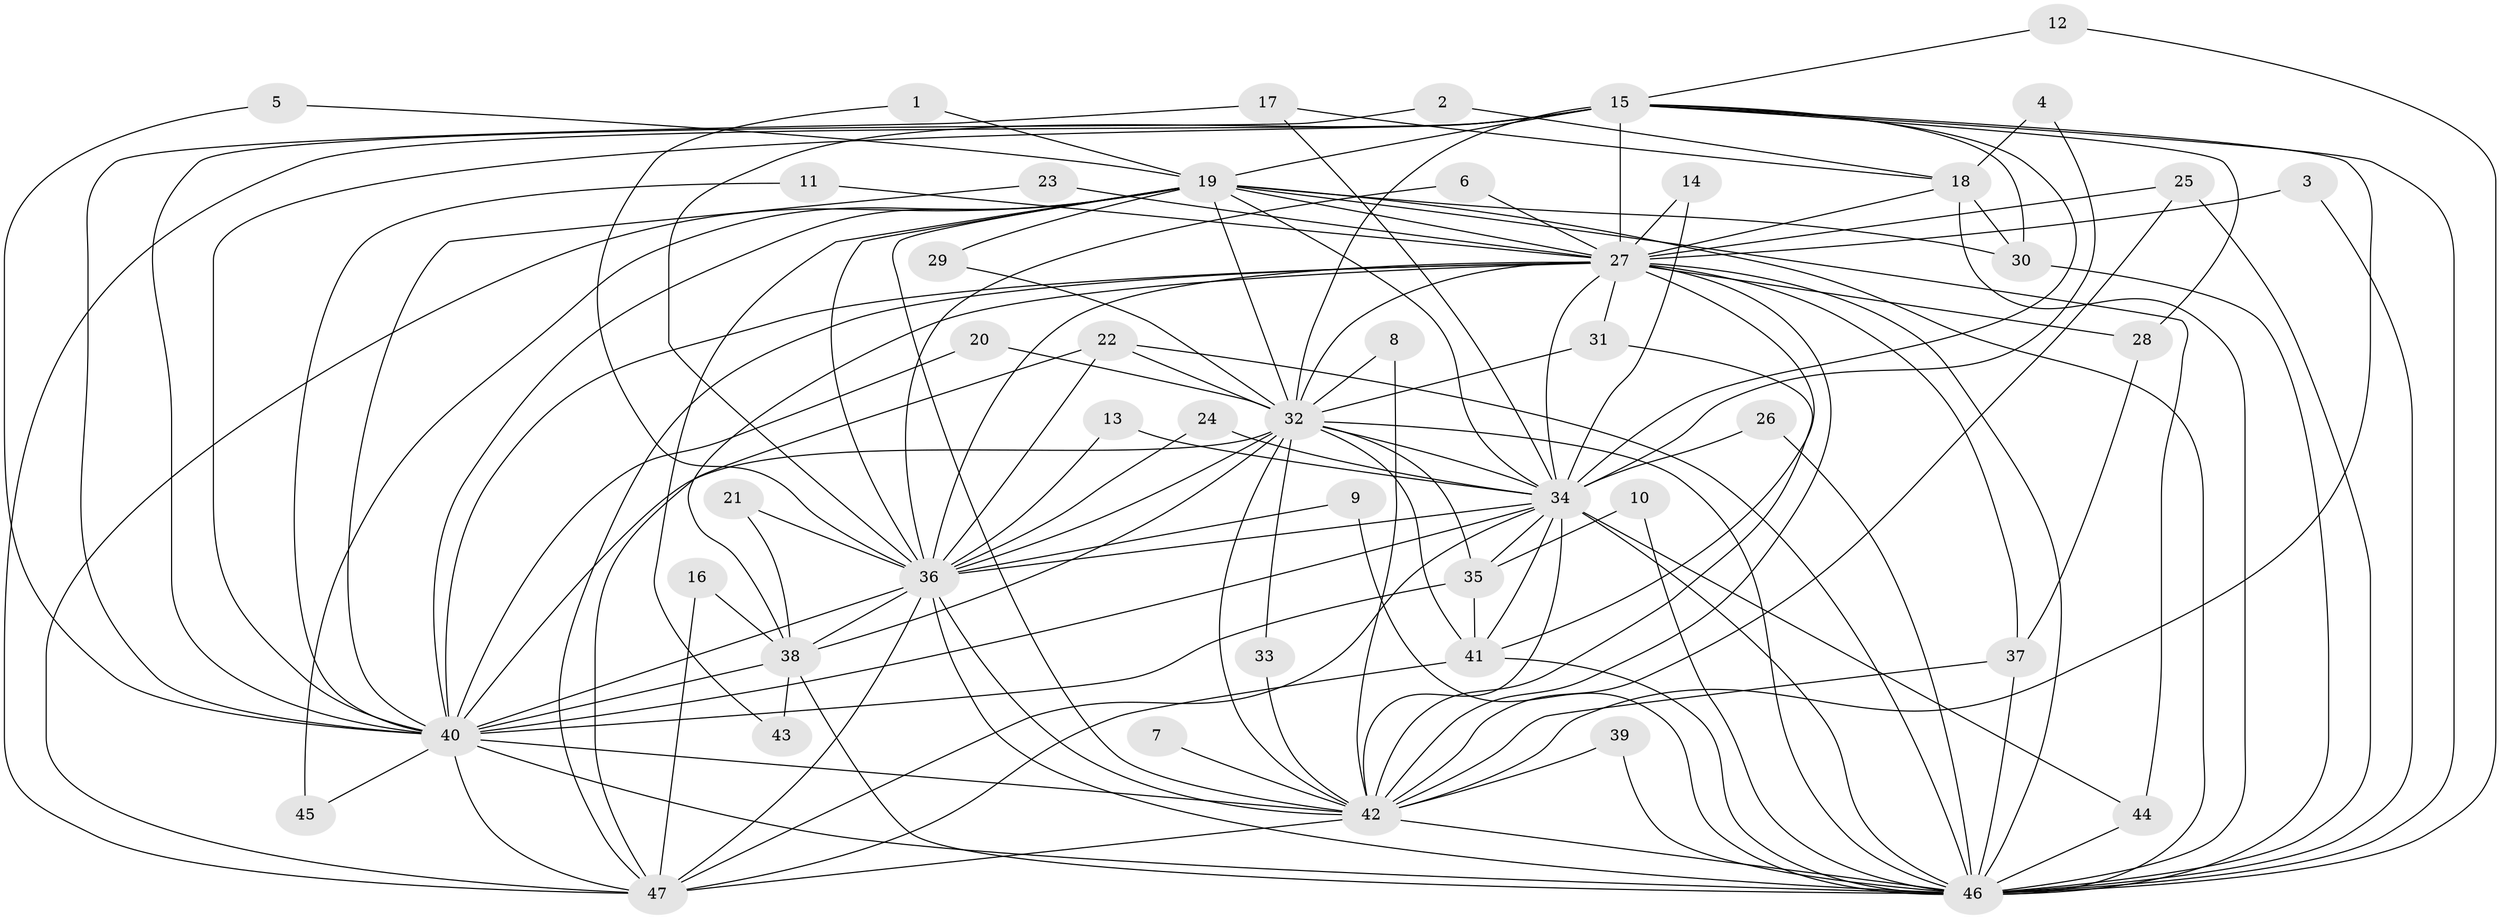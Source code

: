 // original degree distribution, {23: 0.02127659574468085, 17: 0.010638297872340425, 21: 0.010638297872340425, 20: 0.02127659574468085, 19: 0.02127659574468085, 15: 0.010638297872340425, 22: 0.010638297872340425, 7: 0.031914893617021274, 4: 0.11702127659574468, 11: 0.010638297872340425, 2: 0.5957446808510638, 3: 0.13829787234042554}
// Generated by graph-tools (version 1.1) at 2025/49/03/09/25 03:49:30]
// undirected, 47 vertices, 134 edges
graph export_dot {
graph [start="1"]
  node [color=gray90,style=filled];
  1;
  2;
  3;
  4;
  5;
  6;
  7;
  8;
  9;
  10;
  11;
  12;
  13;
  14;
  15;
  16;
  17;
  18;
  19;
  20;
  21;
  22;
  23;
  24;
  25;
  26;
  27;
  28;
  29;
  30;
  31;
  32;
  33;
  34;
  35;
  36;
  37;
  38;
  39;
  40;
  41;
  42;
  43;
  44;
  45;
  46;
  47;
  1 -- 19 [weight=1.0];
  1 -- 36 [weight=1.0];
  2 -- 18 [weight=1.0];
  2 -- 40 [weight=1.0];
  3 -- 27 [weight=1.0];
  3 -- 46 [weight=1.0];
  4 -- 18 [weight=1.0];
  4 -- 34 [weight=1.0];
  5 -- 19 [weight=1.0];
  5 -- 40 [weight=1.0];
  6 -- 27 [weight=1.0];
  6 -- 36 [weight=1.0];
  7 -- 42 [weight=1.0];
  8 -- 32 [weight=1.0];
  8 -- 42 [weight=1.0];
  9 -- 36 [weight=1.0];
  9 -- 46 [weight=1.0];
  10 -- 35 [weight=1.0];
  10 -- 46 [weight=1.0];
  11 -- 27 [weight=1.0];
  11 -- 40 [weight=1.0];
  12 -- 15 [weight=1.0];
  12 -- 46 [weight=1.0];
  13 -- 34 [weight=1.0];
  13 -- 36 [weight=1.0];
  14 -- 27 [weight=1.0];
  14 -- 34 [weight=1.0];
  15 -- 19 [weight=1.0];
  15 -- 27 [weight=2.0];
  15 -- 28 [weight=1.0];
  15 -- 30 [weight=1.0];
  15 -- 32 [weight=2.0];
  15 -- 34 [weight=1.0];
  15 -- 36 [weight=2.0];
  15 -- 40 [weight=1.0];
  15 -- 42 [weight=2.0];
  15 -- 46 [weight=2.0];
  15 -- 47 [weight=1.0];
  16 -- 38 [weight=1.0];
  16 -- 47 [weight=1.0];
  17 -- 18 [weight=1.0];
  17 -- 34 [weight=1.0];
  17 -- 40 [weight=1.0];
  18 -- 27 [weight=1.0];
  18 -- 30 [weight=1.0];
  18 -- 46 [weight=2.0];
  19 -- 27 [weight=2.0];
  19 -- 29 [weight=1.0];
  19 -- 30 [weight=1.0];
  19 -- 32 [weight=2.0];
  19 -- 34 [weight=1.0];
  19 -- 36 [weight=1.0];
  19 -- 40 [weight=1.0];
  19 -- 42 [weight=1.0];
  19 -- 43 [weight=1.0];
  19 -- 44 [weight=1.0];
  19 -- 45 [weight=1.0];
  19 -- 46 [weight=3.0];
  19 -- 47 [weight=1.0];
  20 -- 32 [weight=1.0];
  20 -- 40 [weight=1.0];
  21 -- 36 [weight=1.0];
  21 -- 38 [weight=1.0];
  22 -- 32 [weight=1.0];
  22 -- 36 [weight=1.0];
  22 -- 46 [weight=1.0];
  22 -- 47 [weight=1.0];
  23 -- 27 [weight=1.0];
  23 -- 40 [weight=1.0];
  24 -- 34 [weight=1.0];
  24 -- 36 [weight=1.0];
  25 -- 27 [weight=1.0];
  25 -- 42 [weight=1.0];
  25 -- 46 [weight=1.0];
  26 -- 34 [weight=1.0];
  26 -- 46 [weight=1.0];
  27 -- 28 [weight=1.0];
  27 -- 31 [weight=1.0];
  27 -- 32 [weight=1.0];
  27 -- 34 [weight=1.0];
  27 -- 36 [weight=1.0];
  27 -- 37 [weight=1.0];
  27 -- 38 [weight=1.0];
  27 -- 40 [weight=1.0];
  27 -- 41 [weight=1.0];
  27 -- 42 [weight=2.0];
  27 -- 46 [weight=2.0];
  27 -- 47 [weight=1.0];
  28 -- 37 [weight=1.0];
  29 -- 32 [weight=1.0];
  30 -- 46 [weight=1.0];
  31 -- 32 [weight=1.0];
  31 -- 42 [weight=1.0];
  32 -- 33 [weight=2.0];
  32 -- 34 [weight=2.0];
  32 -- 35 [weight=1.0];
  32 -- 36 [weight=1.0];
  32 -- 38 [weight=1.0];
  32 -- 40 [weight=1.0];
  32 -- 41 [weight=1.0];
  32 -- 42 [weight=1.0];
  32 -- 46 [weight=2.0];
  33 -- 42 [weight=2.0];
  34 -- 35 [weight=1.0];
  34 -- 36 [weight=1.0];
  34 -- 40 [weight=1.0];
  34 -- 41 [weight=1.0];
  34 -- 42 [weight=1.0];
  34 -- 44 [weight=1.0];
  34 -- 46 [weight=2.0];
  34 -- 47 [weight=1.0];
  35 -- 40 [weight=1.0];
  35 -- 41 [weight=1.0];
  36 -- 38 [weight=1.0];
  36 -- 40 [weight=1.0];
  36 -- 42 [weight=1.0];
  36 -- 46 [weight=2.0];
  36 -- 47 [weight=1.0];
  37 -- 42 [weight=1.0];
  37 -- 46 [weight=1.0];
  38 -- 40 [weight=1.0];
  38 -- 43 [weight=1.0];
  38 -- 46 [weight=1.0];
  39 -- 42 [weight=1.0];
  39 -- 46 [weight=1.0];
  40 -- 42 [weight=1.0];
  40 -- 45 [weight=1.0];
  40 -- 46 [weight=2.0];
  40 -- 47 [weight=1.0];
  41 -- 46 [weight=1.0];
  41 -- 47 [weight=1.0];
  42 -- 46 [weight=2.0];
  42 -- 47 [weight=1.0];
  44 -- 46 [weight=2.0];
}
